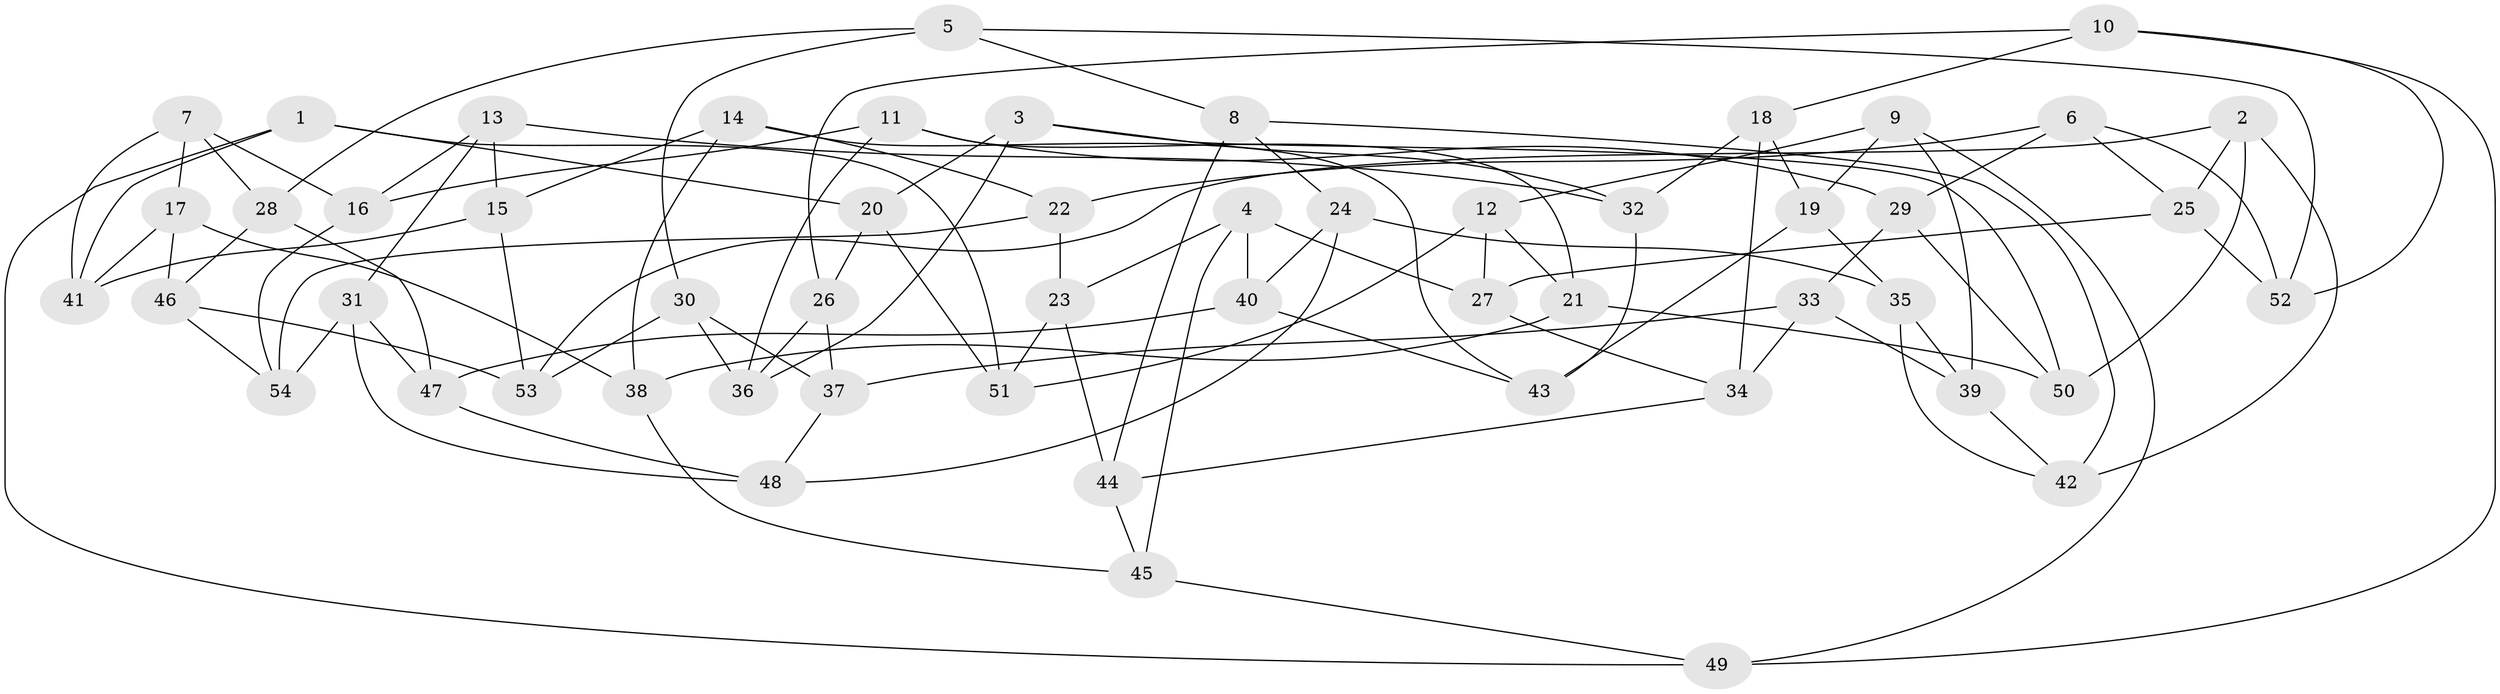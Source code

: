 // coarse degree distribution, {4: 0.5945945945945946, 3: 0.16216216216216217, 5: 0.13513513513513514, 6: 0.05405405405405406, 8: 0.02702702702702703, 7: 0.02702702702702703}
// Generated by graph-tools (version 1.1) at 2025/04/03/04/25 22:04:01]
// undirected, 54 vertices, 108 edges
graph export_dot {
graph [start="1"]
  node [color=gray90,style=filled];
  1;
  2;
  3;
  4;
  5;
  6;
  7;
  8;
  9;
  10;
  11;
  12;
  13;
  14;
  15;
  16;
  17;
  18;
  19;
  20;
  21;
  22;
  23;
  24;
  25;
  26;
  27;
  28;
  29;
  30;
  31;
  32;
  33;
  34;
  35;
  36;
  37;
  38;
  39;
  40;
  41;
  42;
  43;
  44;
  45;
  46;
  47;
  48;
  49;
  50;
  51;
  52;
  53;
  54;
  1 -- 51;
  1 -- 41;
  1 -- 20;
  1 -- 49;
  2 -- 53;
  2 -- 25;
  2 -- 50;
  2 -- 42;
  3 -- 32;
  3 -- 36;
  3 -- 20;
  3 -- 50;
  4 -- 45;
  4 -- 40;
  4 -- 23;
  4 -- 27;
  5 -- 8;
  5 -- 30;
  5 -- 28;
  5 -- 52;
  6 -- 52;
  6 -- 29;
  6 -- 25;
  6 -- 22;
  7 -- 28;
  7 -- 17;
  7 -- 16;
  7 -- 41;
  8 -- 44;
  8 -- 42;
  8 -- 24;
  9 -- 12;
  9 -- 39;
  9 -- 49;
  9 -- 19;
  10 -- 49;
  10 -- 26;
  10 -- 52;
  10 -- 18;
  11 -- 16;
  11 -- 21;
  11 -- 29;
  11 -- 36;
  12 -- 27;
  12 -- 21;
  12 -- 51;
  13 -- 16;
  13 -- 32;
  13 -- 15;
  13 -- 31;
  14 -- 22;
  14 -- 15;
  14 -- 43;
  14 -- 38;
  15 -- 53;
  15 -- 41;
  16 -- 54;
  17 -- 46;
  17 -- 38;
  17 -- 41;
  18 -- 34;
  18 -- 32;
  18 -- 19;
  19 -- 35;
  19 -- 43;
  20 -- 51;
  20 -- 26;
  21 -- 38;
  21 -- 50;
  22 -- 23;
  22 -- 54;
  23 -- 44;
  23 -- 51;
  24 -- 40;
  24 -- 35;
  24 -- 48;
  25 -- 27;
  25 -- 52;
  26 -- 36;
  26 -- 37;
  27 -- 34;
  28 -- 47;
  28 -- 46;
  29 -- 50;
  29 -- 33;
  30 -- 37;
  30 -- 36;
  30 -- 53;
  31 -- 54;
  31 -- 47;
  31 -- 48;
  32 -- 43;
  33 -- 37;
  33 -- 34;
  33 -- 39;
  34 -- 44;
  35 -- 42;
  35 -- 39;
  37 -- 48;
  38 -- 45;
  39 -- 42;
  40 -- 47;
  40 -- 43;
  44 -- 45;
  45 -- 49;
  46 -- 53;
  46 -- 54;
  47 -- 48;
}
